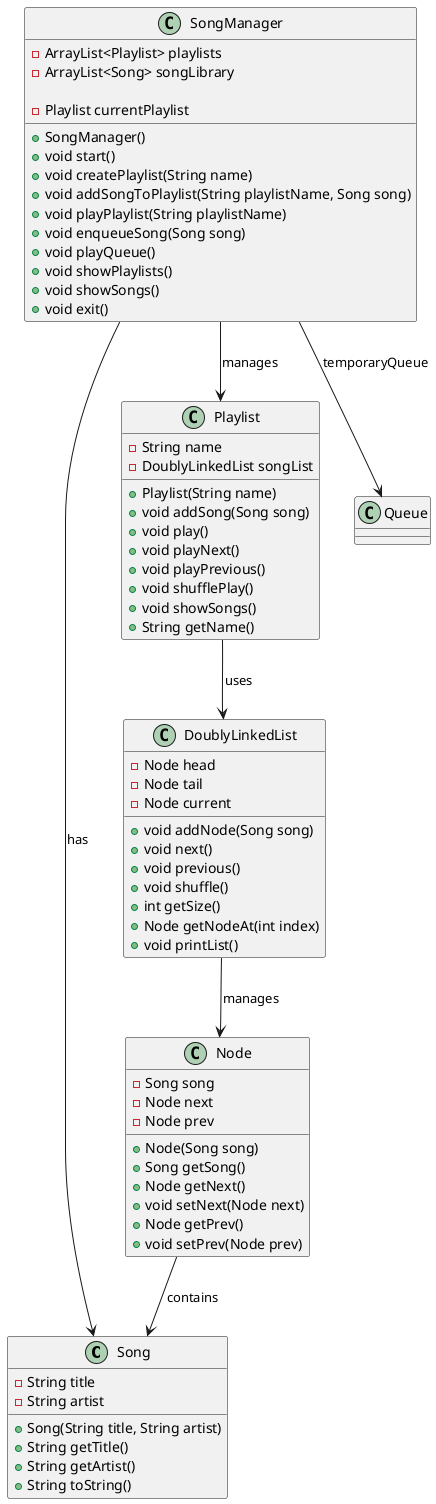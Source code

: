 @startuml

' Define the Song class
class Song {
    - String title
    - String artist
    + Song(String title, String artist)
    + String getTitle()
    + String getArtist()
    + String toString()
}

' Define the Node class
class Node {
    - Song song
    - Node next
    - Node prev
    + Node(Song song)
    + Song getSong()
    + Node getNext()
    + void setNext(Node next)
    + Node getPrev()
    + void setPrev(Node prev)
}

' Define the DoublyLinkedList class
class DoublyLinkedList {
    - Node head
    - Node tail
    - Node current
    + void addNode(Song song)
    + void next()
    + void previous()
    + void shuffle()
    + int getSize()
    + Node getNodeAt(int index)
    + void printList()
}

' Define the Playlist class
class Playlist {
    - String name
    - DoublyLinkedList songList
    + Playlist(String name)
    + void addSong(Song song)
    + void play()
    + void playNext()
    + void playPrevious()
    + void shufflePlay()
    + void showSongs()
    + String getName()
}

' Define the SongManager class
class SongManager {
    - ArrayList<Playlist> playlists
    - ArrayList<Song> songLibrary

    - Playlist currentPlaylist
    + SongManager()
    + void start()
    + void createPlaylist(String name)
    + void addSongToPlaylist(String playlistName, Song song)
    + void playPlaylist(String playlistName)
    + void enqueueSong(Song song)
    + void playQueue()
    + void showPlaylists()
    + void showSongs()
    + void exit()
}

' Relationships between classes
Node --> Song : contains
DoublyLinkedList --> Node : manages
Playlist --> DoublyLinkedList : uses
SongManager --> Playlist : manages
SongManager --> Song : has
SongManager --> Queue : temporaryQueue

@enduml
